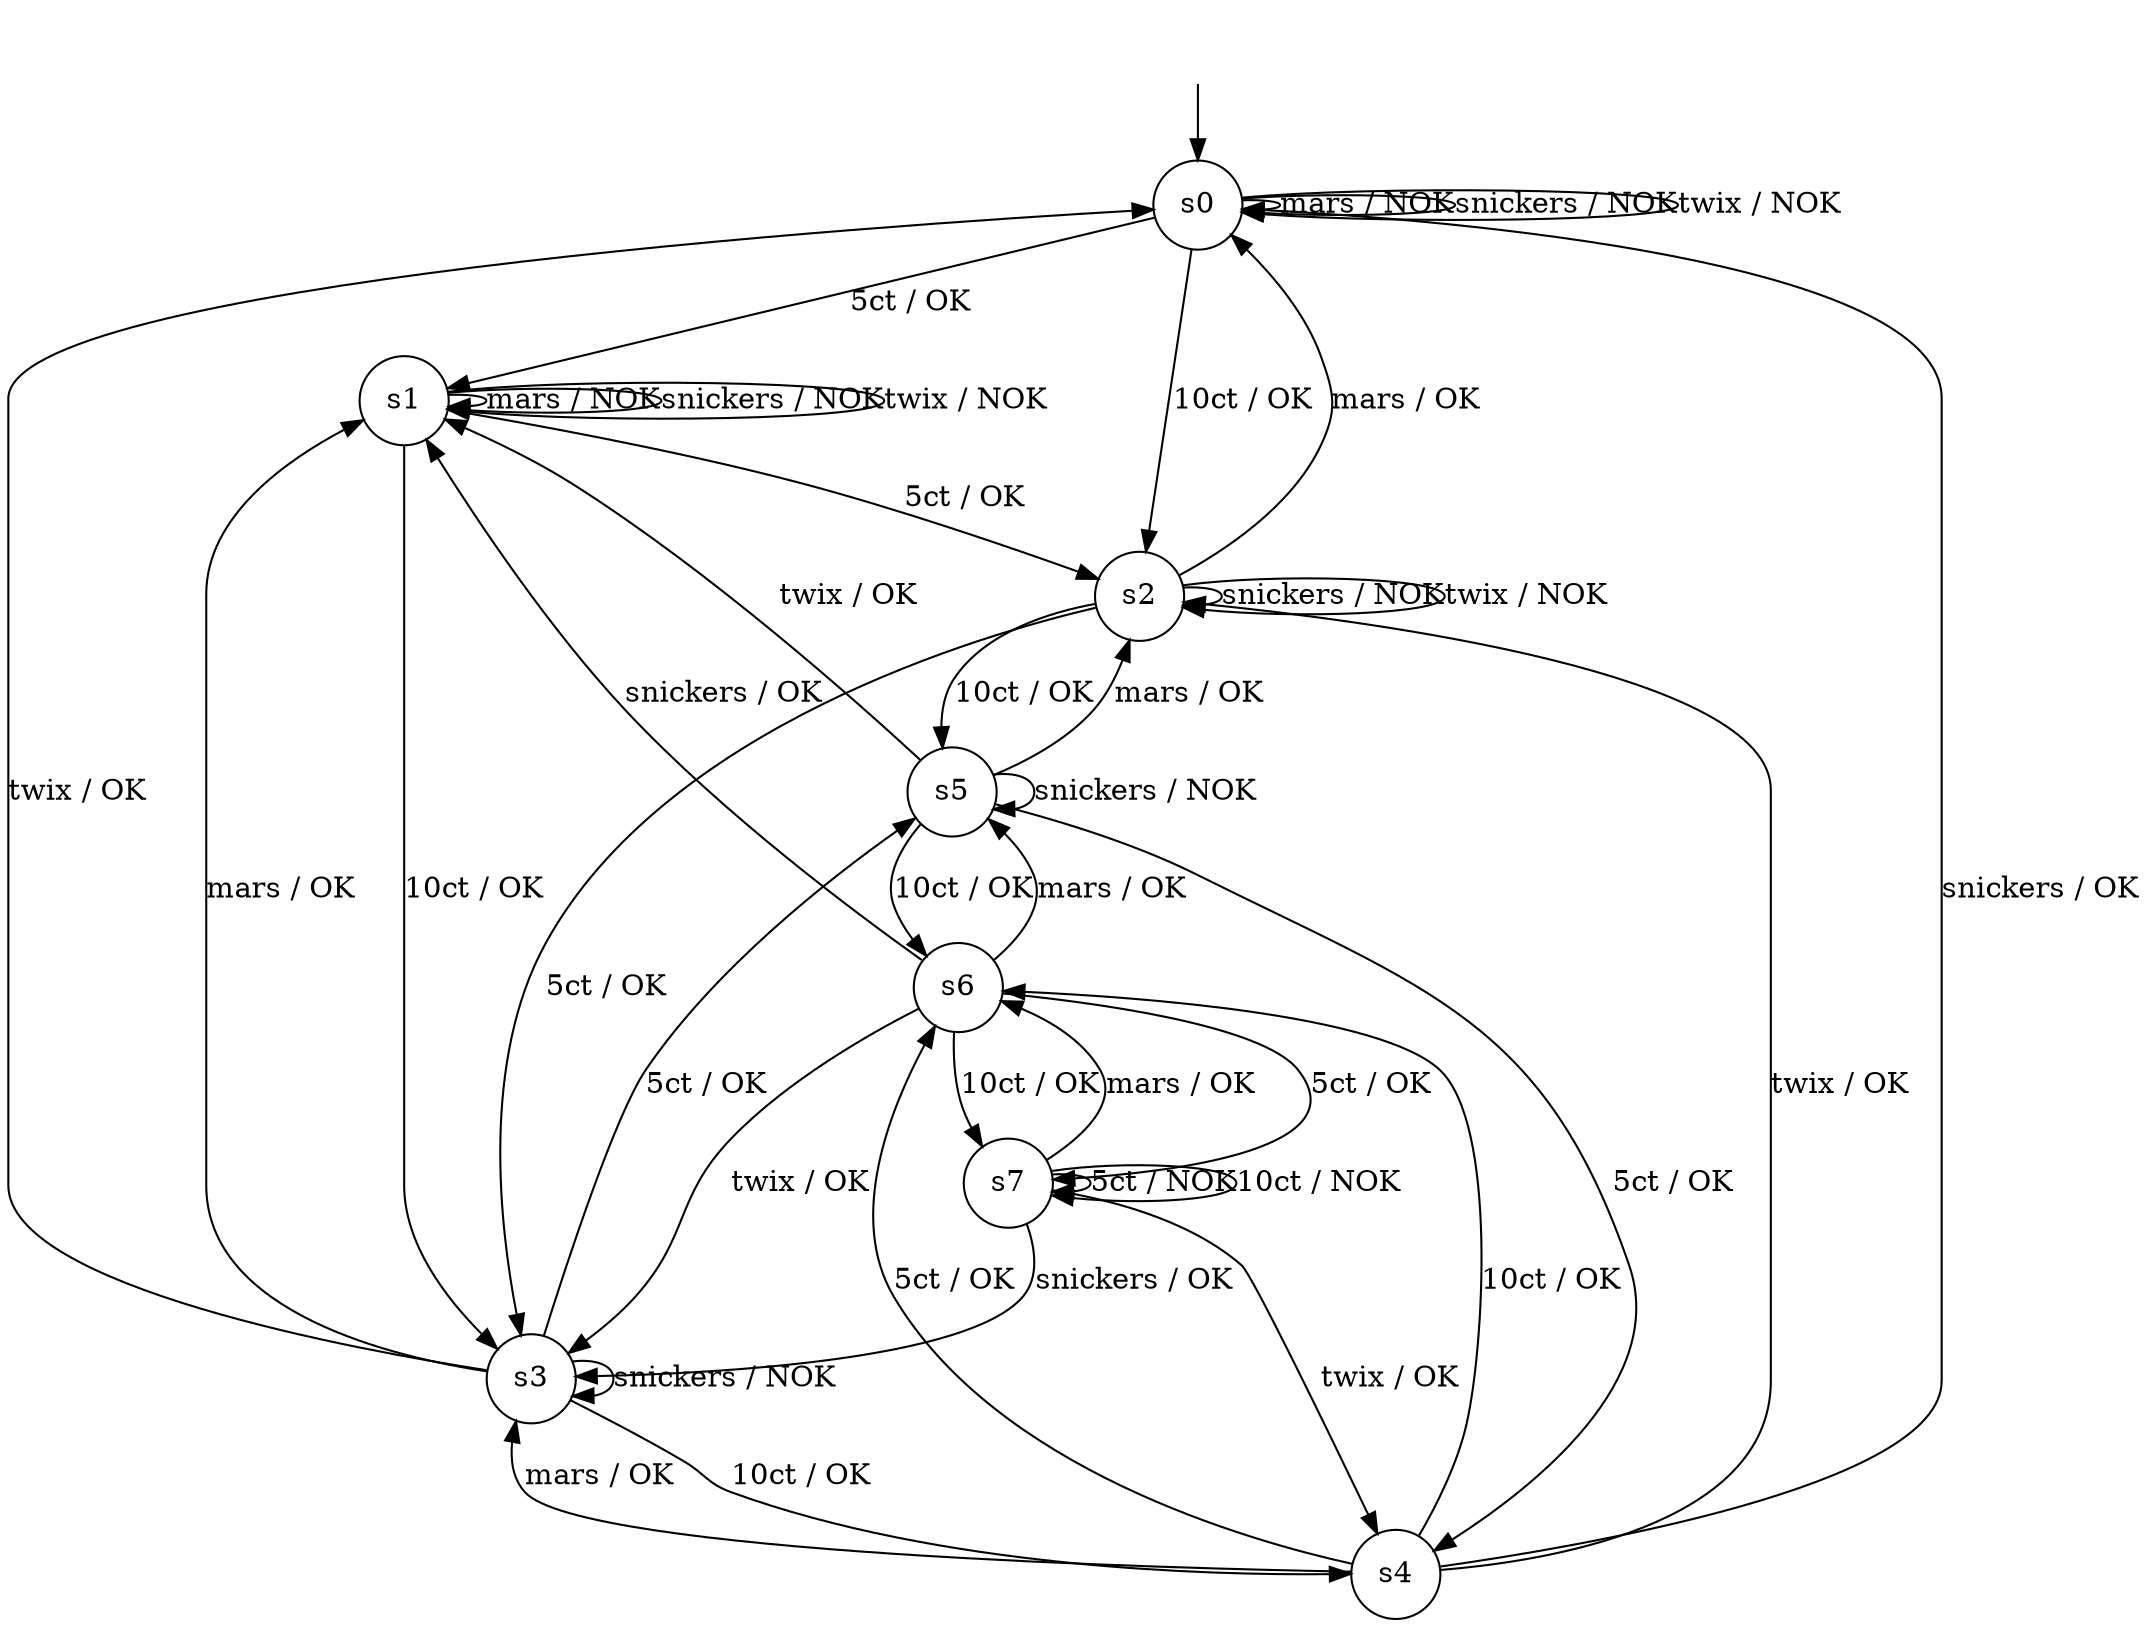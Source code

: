digraph g {
__start0 [label="" shape="none"];

	s0 [shape="circle" label="s0"];
	s1 [shape="circle" label="s1"];
	s2 [shape="circle" label="s2"];
	s3 [shape="circle" label="s3"];
	s4 [shape="circle" label="s4"];
	s5 [shape="circle" label="s5"];
	s6 [shape="circle" label="s6"];
	s7 [shape="circle" label="s7"];
	s0 -> s1 [label="5ct / OK"];
	s0 -> s2 [label="10ct / OK"];
	s0 -> s0 [label="mars / NOK"];
	s0 -> s0 [label="snickers / NOK"];
	s0 -> s0 [label="twix / NOK"];
	s1 -> s2 [label="5ct / OK"];
	s1 -> s3 [label="10ct / OK"];
	s1 -> s1 [label="mars / NOK"];
	s1 -> s1 [label="snickers / NOK"];
	s1 -> s1 [label="twix / NOK"];
	s2 -> s3 [label="5ct / OK"];
	s2 -> s5 [label="10ct / OK"];
	s2 -> s0 [label="mars / OK"];
	s2 -> s2 [label="snickers / NOK"];
	s2 -> s2 [label="twix / NOK"];
	s3 -> s5 [label="5ct / OK"];
	s3 -> s4 [label="10ct / OK"];
	s3 -> s1 [label="mars / OK"];
	s3 -> s3 [label="snickers / NOK"];
	s3 -> s0 [label="twix / OK"];
	s4 -> s6 [label="5ct / OK"];
	s4 -> s6 [label="10ct / OK"];
	s4 -> s3 [label="mars / OK"];
	s4 -> s0 [label="snickers / OK"];
	s4 -> s2 [label="twix / OK"];
	s5 -> s4 [label="5ct / OK"];
	s5 -> s6 [label="10ct / OK"];
	s5 -> s2 [label="mars / OK"];
	s5 -> s5 [label="snickers / NOK"];
	s5 -> s1 [label="twix / OK"];
	s6 -> s7 [label="5ct / OK"];
	s6 -> s7 [label="10ct / OK"];
	s6 -> s5 [label="mars / OK"];
	s6 -> s1 [label="snickers / OK"];
	s6 -> s3 [label="twix / OK"];
	s7 -> s7 [label="5ct / NOK"];
	s7 -> s7 [label="10ct / NOK"];
	s7 -> s6 [label="mars / OK"];
	s7 -> s3 [label="snickers / OK"];
	s7 -> s4 [label="twix / OK"];

__start0 -> s0;
}
